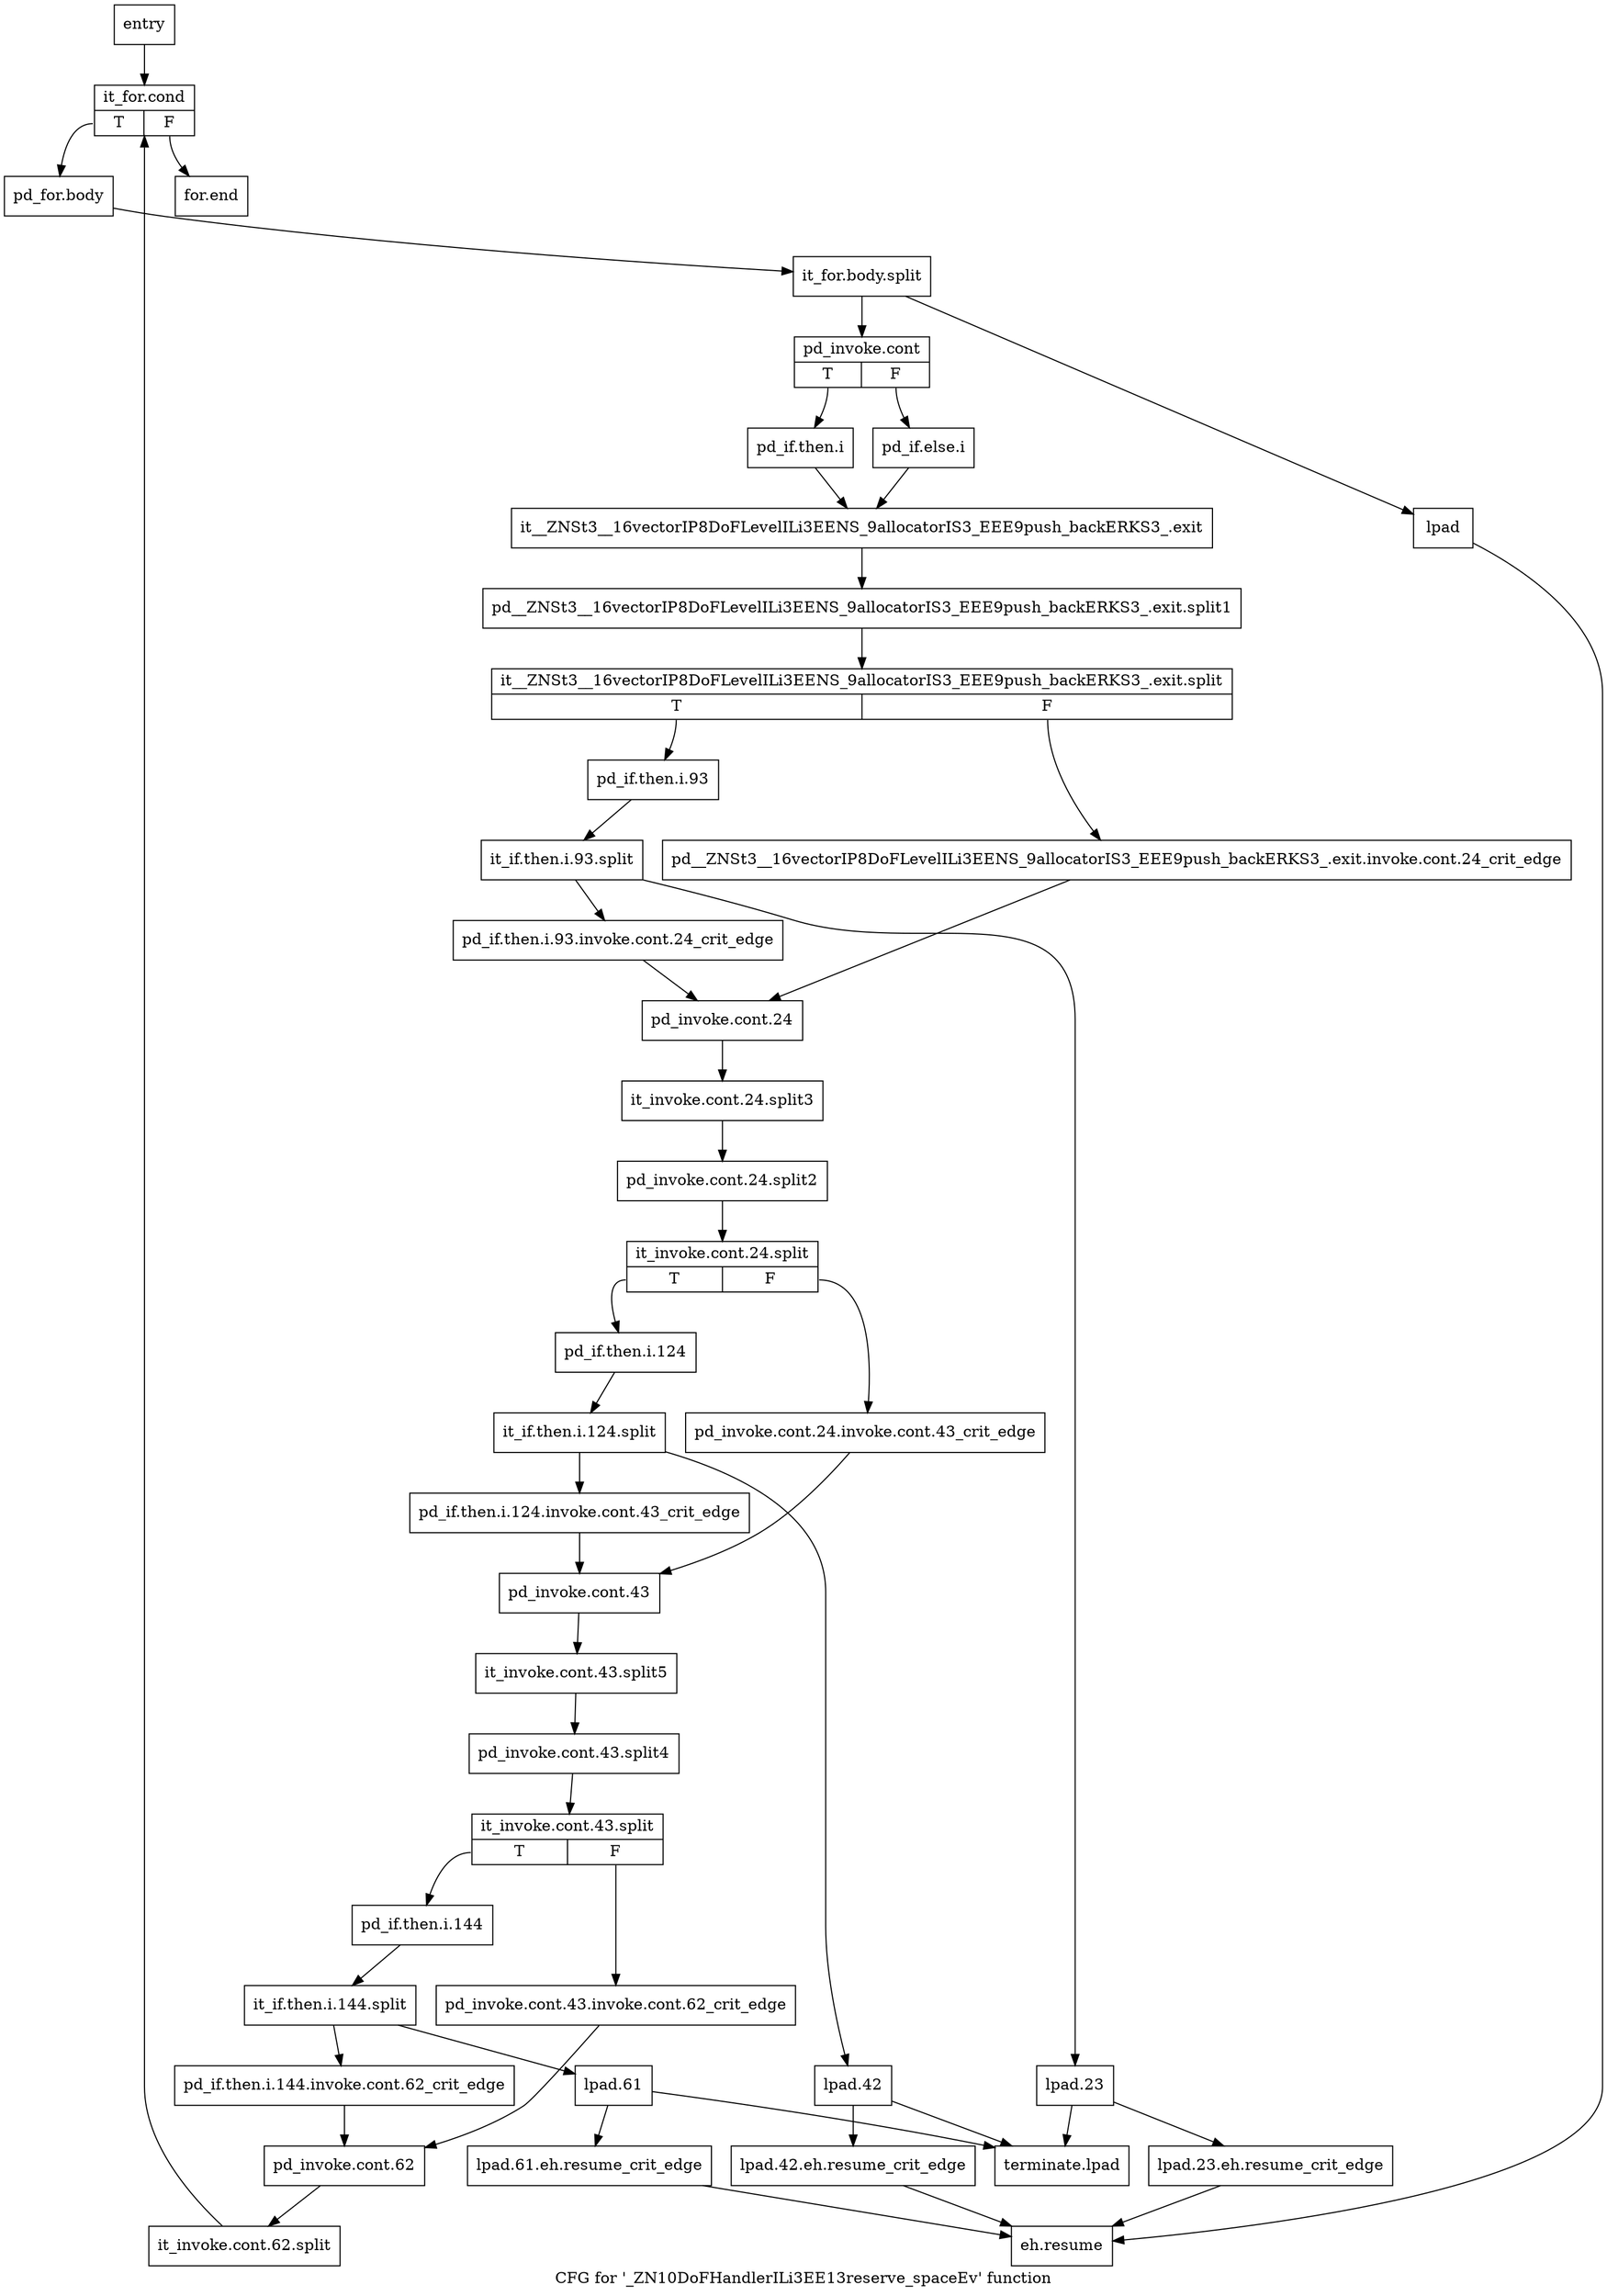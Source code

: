 digraph "CFG for '_ZN10DoFHandlerILi3EE13reserve_spaceEv' function" {
	label="CFG for '_ZN10DoFHandlerILi3EE13reserve_spaceEv' function";

	Node0x438f370 [shape=record,label="{entry}"];
	Node0x438f370 -> Node0x438f3c0;
	Node0x438f3c0 [shape=record,label="{it_for.cond|{<s0>T|<s1>F}}"];
	Node0x438f3c0:s0 -> Node0x438f410;
	Node0x438f3c0:s1 -> Node0x438fb90;
	Node0x438f410 [shape=record,label="{pd_for.body}"];
	Node0x438f410 -> Node0xa0330e0;
	Node0xa0330e0 [shape=record,label="{it_for.body.split}"];
	Node0xa0330e0 -> Node0x438f460;
	Node0xa0330e0 -> Node0x438f960;
	Node0x438f460 [shape=record,label="{pd_invoke.cont|{<s0>T|<s1>F}}"];
	Node0x438f460:s0 -> Node0x438f4b0;
	Node0x438f460:s1 -> Node0x438f500;
	Node0x438f4b0 [shape=record,label="{pd_if.then.i}"];
	Node0x438f4b0 -> Node0x438f550;
	Node0x438f500 [shape=record,label="{pd_if.else.i}"];
	Node0x438f500 -> Node0x438f550;
	Node0x438f550 [shape=record,label="{it__ZNSt3__16vectorIP8DoFLevelILi3EENS_9allocatorIS3_EEE9push_backERKS3_.exit}"];
	Node0x438f550 -> Node0xa032be0;
	Node0xa032be0 [shape=record,label="{pd__ZNSt3__16vectorIP8DoFLevelILi3EENS_9allocatorIS3_EEE9push_backERKS3_.exit.split1}"];
	Node0xa032be0 -> Node0xa033360;
	Node0xa033360 [shape=record,label="{it__ZNSt3__16vectorIP8DoFLevelILi3EENS_9allocatorIS3_EEE9push_backERKS3_.exit.split|{<s0>T|<s1>F}}"];
	Node0xa033360:s0 -> Node0x438f5f0;
	Node0xa033360:s1 -> Node0x438f5a0;
	Node0x438f5a0 [shape=record,label="{pd__ZNSt3__16vectorIP8DoFLevelILi3EENS_9allocatorIS3_EEE9push_backERKS3_.exit.invoke.cont.24_crit_edge}"];
	Node0x438f5a0 -> Node0x438f690;
	Node0x438f5f0 [shape=record,label="{pd_if.then.i.93}"];
	Node0x438f5f0 -> Node0xa0336d0;
	Node0xa0336d0 [shape=record,label="{it_if.then.i.93.split}"];
	Node0xa0336d0 -> Node0x438f640;
	Node0xa0336d0 -> Node0x438f9b0;
	Node0x438f640 [shape=record,label="{pd_if.then.i.93.invoke.cont.24_crit_edge}"];
	Node0x438f640 -> Node0x438f690;
	Node0x438f690 [shape=record,label="{pd_invoke.cont.24}"];
	Node0x438f690 -> Node0xa0337c0;
	Node0xa0337c0 [shape=record,label="{it_invoke.cont.24.split3}"];
	Node0xa0337c0 -> Node0xa033770;
	Node0xa033770 [shape=record,label="{pd_invoke.cont.24.split2}"];
	Node0xa033770 -> Node0xa033810;
	Node0xa033810 [shape=record,label="{it_invoke.cont.24.split|{<s0>T|<s1>F}}"];
	Node0xa033810:s0 -> Node0x438f730;
	Node0xa033810:s1 -> Node0x438f6e0;
	Node0x438f6e0 [shape=record,label="{pd_invoke.cont.24.invoke.cont.43_crit_edge}"];
	Node0x438f6e0 -> Node0x438f7d0;
	Node0x438f730 [shape=record,label="{pd_if.then.i.124}"];
	Node0x438f730 -> Node0xa033950;
	Node0xa033950 [shape=record,label="{it_if.then.i.124.split}"];
	Node0xa033950 -> Node0x438f780;
	Node0xa033950 -> Node0x438fa50;
	Node0x438f780 [shape=record,label="{pd_if.then.i.124.invoke.cont.43_crit_edge}"];
	Node0x438f780 -> Node0x438f7d0;
	Node0x438f7d0 [shape=record,label="{pd_invoke.cont.43}"];
	Node0x438f7d0 -> Node0xa033860;
	Node0xa033860 [shape=record,label="{it_invoke.cont.43.split5}"];
	Node0xa033860 -> Node0xa033900;
	Node0xa033900 [shape=record,label="{pd_invoke.cont.43.split4}"];
	Node0xa033900 -> Node0xa0338b0;
	Node0xa0338b0 [shape=record,label="{it_invoke.cont.43.split|{<s0>T|<s1>F}}"];
	Node0xa0338b0:s0 -> Node0x438f870;
	Node0xa0338b0:s1 -> Node0x438f820;
	Node0x438f820 [shape=record,label="{pd_invoke.cont.43.invoke.cont.62_crit_edge}"];
	Node0x438f820 -> Node0x438f910;
	Node0x438f870 [shape=record,label="{pd_if.then.i.144}"];
	Node0x438f870 -> Node0xa033a40;
	Node0xa033a40 [shape=record,label="{it_if.then.i.144.split}"];
	Node0xa033a40 -> Node0x438f8c0;
	Node0xa033a40 -> Node0x438faf0;
	Node0x438f8c0 [shape=record,label="{pd_if.then.i.144.invoke.cont.62_crit_edge}"];
	Node0x438f8c0 -> Node0x438f910;
	Node0x438f910 [shape=record,label="{pd_invoke.cont.62}"];
	Node0x438f910 -> Node0xa033a90;
	Node0xa033a90 [shape=record,label="{it_invoke.cont.62.split}"];
	Node0xa033a90 -> Node0x438f3c0;
	Node0x438f960 [shape=record,label="{lpad}"];
	Node0x438f960 -> Node0x438fbe0;
	Node0x438f9b0 [shape=record,label="{lpad.23}"];
	Node0x438f9b0 -> Node0x438fa00;
	Node0x438f9b0 -> Node0x438fc30;
	Node0x438fa00 [shape=record,label="{lpad.23.eh.resume_crit_edge}"];
	Node0x438fa00 -> Node0x438fbe0;
	Node0x438fa50 [shape=record,label="{lpad.42}"];
	Node0x438fa50 -> Node0x438faa0;
	Node0x438fa50 -> Node0x438fc30;
	Node0x438faa0 [shape=record,label="{lpad.42.eh.resume_crit_edge}"];
	Node0x438faa0 -> Node0x438fbe0;
	Node0x438faf0 [shape=record,label="{lpad.61}"];
	Node0x438faf0 -> Node0x438fb40;
	Node0x438faf0 -> Node0x438fc30;
	Node0x438fb40 [shape=record,label="{lpad.61.eh.resume_crit_edge}"];
	Node0x438fb40 -> Node0x438fbe0;
	Node0x438fb90 [shape=record,label="{for.end}"];
	Node0x438fbe0 [shape=record,label="{eh.resume}"];
	Node0x438fc30 [shape=record,label="{terminate.lpad}"];
}
